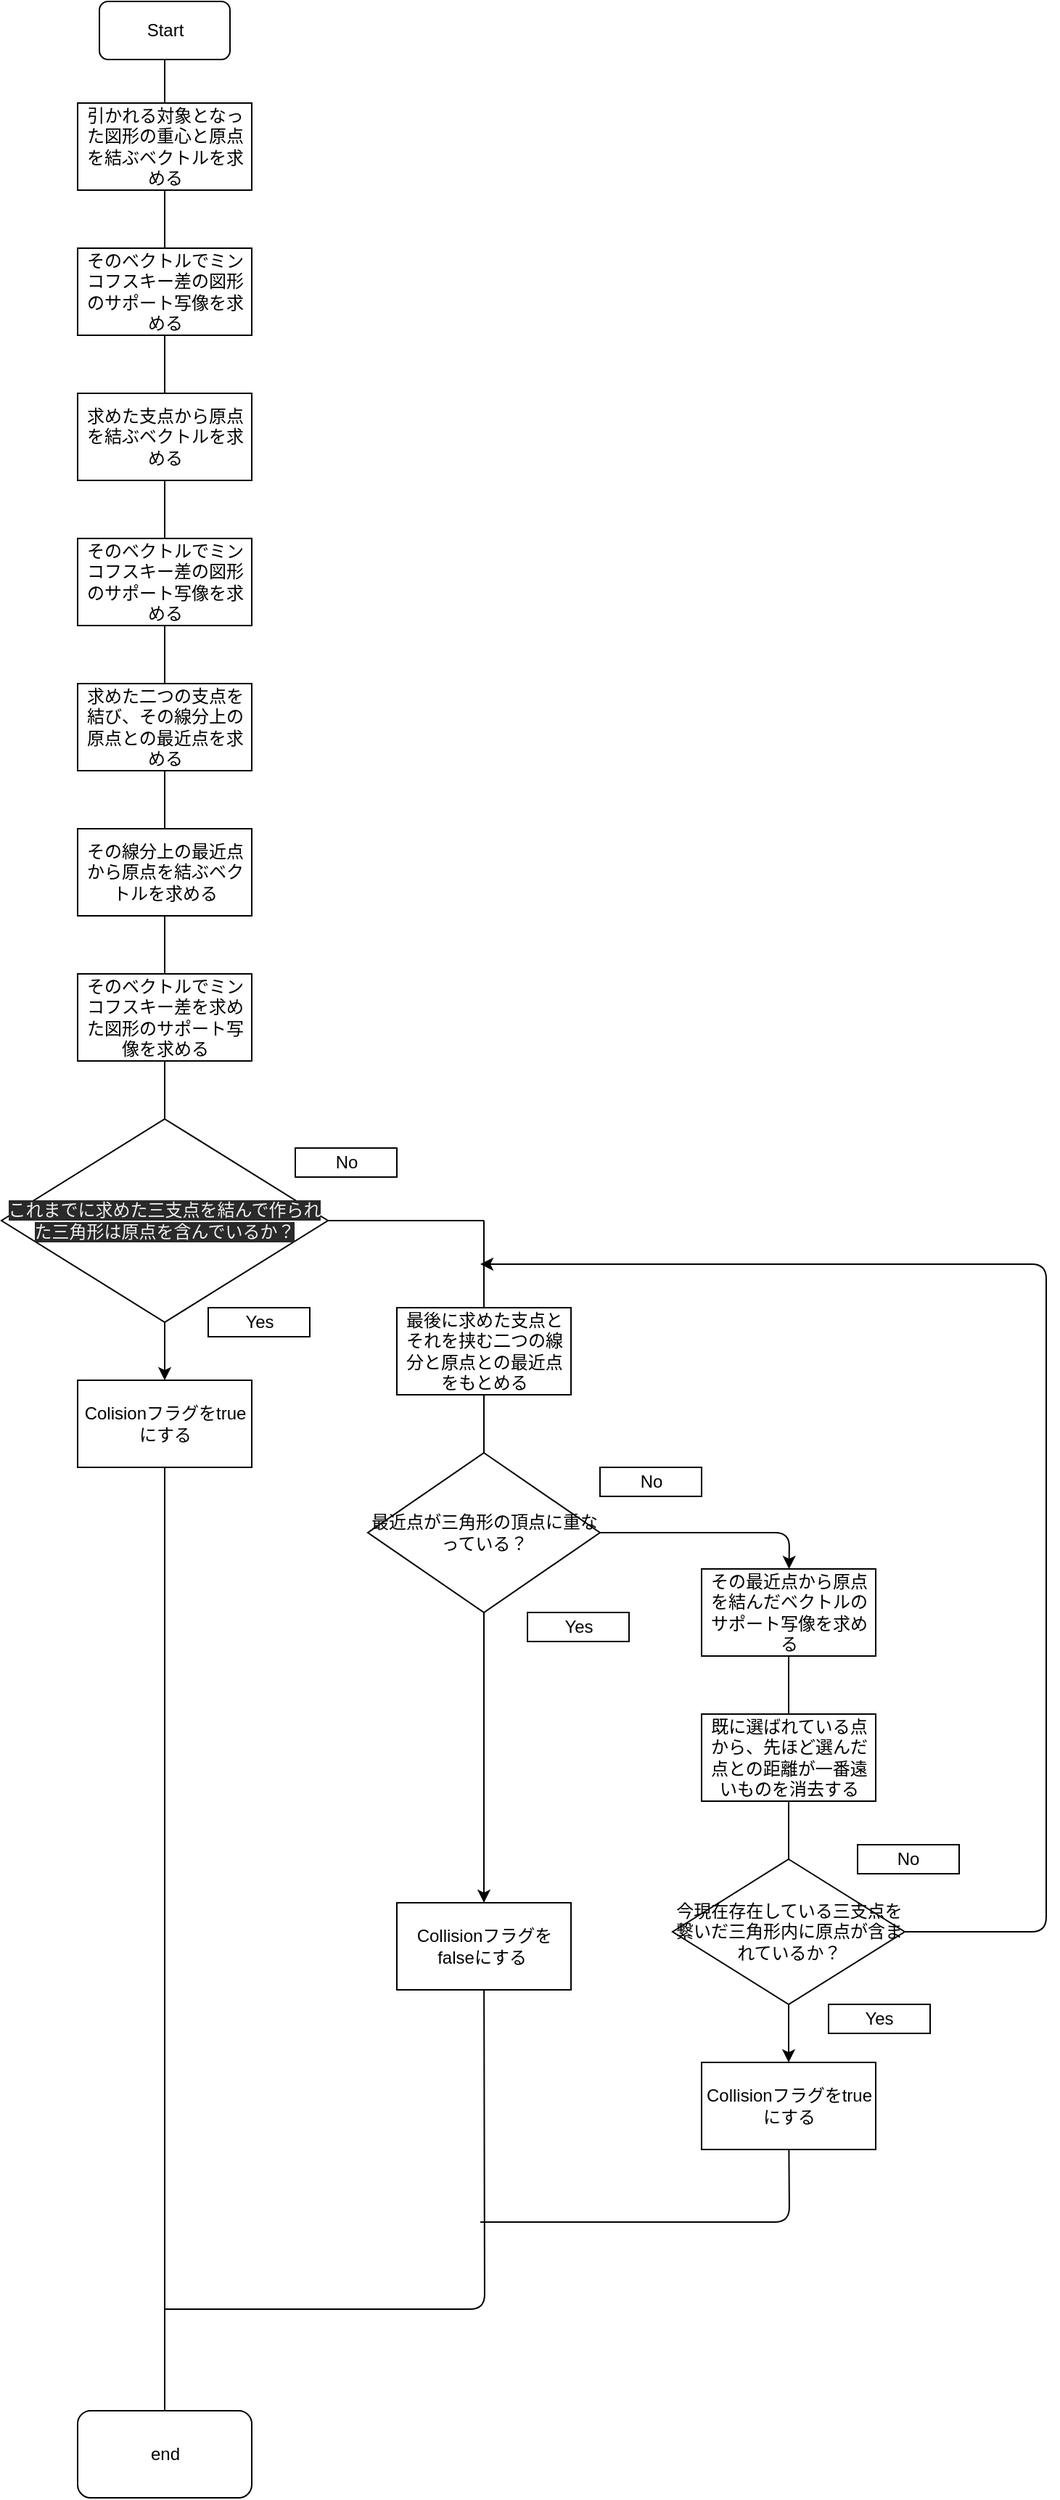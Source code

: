 <mxfile version="13.10.0" type="embed">
    <diagram id="0Gj9gpTwv_mEAL3eeQjb" name="Page-1">
        <mxGraphModel dx="950" dy="593" grid="1" gridSize="10" guides="1" tooltips="1" connect="1" arrows="1" fold="1" page="1" pageScale="1" pageWidth="850" pageHeight="1100" math="0" shadow="0">
            <root>
                <mxCell id="0"/>
                <mxCell id="1" parent="0"/>
                <mxCell id="2" value="Start" style="rounded=1;whiteSpace=wrap;html=1;" parent="1" vertex="1">
                    <mxGeometry x="107.5" y="10" width="90" height="40" as="geometry"/>
                </mxCell>
                <mxCell id="3" value="引かれる対象となった図形の重心と原点を結ぶベクトルを求める" style="rounded=0;whiteSpace=wrap;html=1;" parent="1" vertex="1">
                    <mxGeometry x="92.5" y="80" width="120" height="60" as="geometry"/>
                </mxCell>
                <mxCell id="4" value="そのベクトルでミンコフスキー差の図形のサポート写像を求める" style="rounded=0;whiteSpace=wrap;html=1;" parent="1" vertex="1">
                    <mxGeometry x="92.5" y="180" width="120" height="60" as="geometry"/>
                </mxCell>
                <mxCell id="5" value="" style="endArrow=none;html=1;entryX=0.5;entryY=1;entryDx=0;entryDy=0;exitX=0.5;exitY=0;exitDx=0;exitDy=0;" parent="1" source="4" target="3" edge="1">
                    <mxGeometry width="50" height="50" relative="1" as="geometry">
                        <mxPoint x="182.5" y="370" as="sourcePoint"/>
                        <mxPoint x="162.5" y="139" as="targetPoint"/>
                    </mxGeometry>
                </mxCell>
                <mxCell id="6" value="" style="endArrow=none;html=1;" parent="1" source="3" target="2" edge="1">
                    <mxGeometry width="50" height="50" relative="1" as="geometry">
                        <mxPoint x="162.5" y="120" as="sourcePoint"/>
                        <mxPoint x="232.5" y="320" as="targetPoint"/>
                    </mxGeometry>
                </mxCell>
                <mxCell id="8" value="求めた支点から原点を結ぶベクトルを求める" style="rounded=0;whiteSpace=wrap;html=1;" parent="1" vertex="1">
                    <mxGeometry x="92.5" y="280" width="120" height="60" as="geometry"/>
                </mxCell>
                <mxCell id="9" value="そのベクトルでミンコフスキー差の図形のサポート写像を求める" style="rounded=0;whiteSpace=wrap;html=1;" parent="1" vertex="1">
                    <mxGeometry x="92.5" y="380" width="120" height="60" as="geometry"/>
                </mxCell>
                <mxCell id="10" value="求めた二つの支点を結び、その線分上の原点との最近点を求める" style="rounded=0;whiteSpace=wrap;html=1;" parent="1" vertex="1">
                    <mxGeometry x="92.5" y="480" width="120" height="60" as="geometry"/>
                </mxCell>
                <mxCell id="11" value="その線分上の最近点から原点を結ぶベクトルを求める" style="rounded=0;whiteSpace=wrap;html=1;" parent="1" vertex="1">
                    <mxGeometry x="92.5" y="580" width="120" height="60" as="geometry"/>
                </mxCell>
                <mxCell id="12" value="そのベクトルでミンコフスキー差を求めた図形のサポート写像を求める" style="rounded=0;whiteSpace=wrap;html=1;" parent="1" vertex="1">
                    <mxGeometry x="92.5" y="680" width="120" height="60" as="geometry"/>
                </mxCell>
                <mxCell id="14" value="&lt;span style=&quot;color: rgb(240 , 240 , 240) ; font-family: &amp;#34;helvetica&amp;#34; ; font-size: 12px ; font-style: normal ; font-weight: 400 ; letter-spacing: normal ; text-align: center ; text-indent: 0px ; text-transform: none ; word-spacing: 0px ; background-color: rgb(42 , 42 , 42) ; display: inline ; float: none&quot;&gt;これまでに求めた三支点を結んで作られた三角形は原点を含んでいるか？&lt;/span&gt;" style="rhombus;whiteSpace=wrap;html=1;" parent="1" vertex="1">
                    <mxGeometry x="40" y="780" width="225" height="140" as="geometry"/>
                </mxCell>
                <mxCell id="17" value="" style="endArrow=none;html=1;" parent="1" source="8" target="4" edge="1">
                    <mxGeometry width="50" height="50" relative="1" as="geometry">
                        <mxPoint x="152.5" y="320" as="sourcePoint"/>
                        <mxPoint x="232.5" y="770" as="targetPoint"/>
                    </mxGeometry>
                </mxCell>
                <mxCell id="19" value="" style="endArrow=none;html=1;" parent="1" target="10" edge="1">
                    <mxGeometry width="50" height="50" relative="1" as="geometry">
                        <mxPoint x="192.5" y="540" as="sourcePoint"/>
                        <mxPoint x="242.5" y="490" as="targetPoint"/>
                    </mxGeometry>
                </mxCell>
                <mxCell id="21" value="" style="endArrow=none;html=1;" parent="1" source="10" target="9" edge="1">
                    <mxGeometry width="50" height="50" relative="1" as="geometry">
                        <mxPoint x="192.5" y="540" as="sourcePoint"/>
                        <mxPoint x="242.5" y="490" as="targetPoint"/>
                    </mxGeometry>
                </mxCell>
                <mxCell id="22" value="" style="endArrow=none;html=1;" parent="1" source="9" target="8" edge="1">
                    <mxGeometry width="50" height="50" relative="1" as="geometry">
                        <mxPoint x="192.5" y="540" as="sourcePoint"/>
                        <mxPoint x="242.5" y="490" as="targetPoint"/>
                    </mxGeometry>
                </mxCell>
                <mxCell id="23" value="" style="endArrow=none;html=1;" parent="1" source="11" target="10" edge="1">
                    <mxGeometry width="50" height="50" relative="1" as="geometry">
                        <mxPoint x="192.5" y="540" as="sourcePoint"/>
                        <mxPoint x="242.5" y="490" as="targetPoint"/>
                    </mxGeometry>
                </mxCell>
                <mxCell id="24" value="" style="endArrow=none;html=1;" parent="1" source="12" target="14" edge="1">
                    <mxGeometry width="50" height="50" relative="1" as="geometry">
                        <mxPoint x="192.5" y="540" as="sourcePoint"/>
                        <mxPoint x="242.5" y="490" as="targetPoint"/>
                    </mxGeometry>
                </mxCell>
                <mxCell id="25" value="" style="endArrow=none;html=1;" parent="1" source="11" target="12" edge="1">
                    <mxGeometry width="50" height="50" relative="1" as="geometry">
                        <mxPoint x="192.5" y="540" as="sourcePoint"/>
                        <mxPoint x="242.5" y="490" as="targetPoint"/>
                    </mxGeometry>
                </mxCell>
                <mxCell id="26" value="Yes" style="rounded=0;whiteSpace=wrap;html=1;" parent="1" vertex="1">
                    <mxGeometry x="182.5" y="910" width="70" height="20" as="geometry"/>
                </mxCell>
                <mxCell id="27" value="" style="endArrow=classic;html=1;" parent="1" source="14" target="29" edge="1">
                    <mxGeometry width="50" height="50" relative="1" as="geometry">
                        <mxPoint x="122.5" y="930" as="sourcePoint"/>
                        <mxPoint x="152.5" y="960" as="targetPoint"/>
                    </mxGeometry>
                </mxCell>
                <mxCell id="28" value="end" style="rounded=1;whiteSpace=wrap;html=1;" parent="1" vertex="1">
                    <mxGeometry x="92.5" y="1670" width="120" height="60" as="geometry"/>
                </mxCell>
                <mxCell id="29" value="Colisionフラグをtrueにする" style="rounded=0;whiteSpace=wrap;html=1;" parent="1" vertex="1">
                    <mxGeometry x="92.5" y="960" width="120" height="60" as="geometry"/>
                </mxCell>
                <mxCell id="30" value="" style="endArrow=none;html=1;entryX=0.5;entryY=0;entryDx=0;entryDy=0;" parent="1" source="29" target="28" edge="1">
                    <mxGeometry width="50" height="50" relative="1" as="geometry">
                        <mxPoint x="212.5" y="960" as="sourcePoint"/>
                        <mxPoint x="262.5" y="910" as="targetPoint"/>
                    </mxGeometry>
                </mxCell>
                <mxCell id="31" value="No" style="rounded=0;whiteSpace=wrap;html=1;" parent="1" vertex="1">
                    <mxGeometry x="242.5" y="800" width="70" height="20" as="geometry"/>
                </mxCell>
                <mxCell id="32" value="最後に求めた支点とそれを挟む二つの線分と原点との最近点をもとめる" style="rounded=0;whiteSpace=wrap;html=1;" parent="1" vertex="1">
                    <mxGeometry x="312.5" y="910" width="120" height="60" as="geometry"/>
                </mxCell>
                <mxCell id="34" value="" style="endArrow=none;html=1;" parent="1" source="14" edge="1">
                    <mxGeometry width="50" height="50" relative="1" as="geometry">
                        <mxPoint x="452.5" y="830" as="sourcePoint"/>
                        <mxPoint x="372.5" y="850" as="targetPoint"/>
                    </mxGeometry>
                </mxCell>
                <mxCell id="35" value="" style="endArrow=none;html=1;" parent="1" source="32" edge="1">
                    <mxGeometry width="50" height="50" relative="1" as="geometry">
                        <mxPoint x="302.5" y="880" as="sourcePoint"/>
                        <mxPoint x="372.5" y="850" as="targetPoint"/>
                    </mxGeometry>
                </mxCell>
                <mxCell id="36" value="最近点が三角形の頂点に重なっている？" style="rhombus;whiteSpace=wrap;html=1;" parent="1" vertex="1">
                    <mxGeometry x="292.5" y="1010" width="160" height="110" as="geometry"/>
                </mxCell>
                <mxCell id="37" value="" style="endArrow=none;html=1;" parent="1" source="36" target="32" edge="1">
                    <mxGeometry width="50" height="50" relative="1" as="geometry">
                        <mxPoint x="302.5" y="929" as="sourcePoint"/>
                        <mxPoint x="352.5" y="880" as="targetPoint"/>
                    </mxGeometry>
                </mxCell>
                <mxCell id="38" value="Yes" style="rounded=0;whiteSpace=wrap;html=1;" parent="1" vertex="1">
                    <mxGeometry x="402.5" y="1120" width="70" height="20" as="geometry"/>
                </mxCell>
                <mxCell id="41" value="No" style="rounded=0;whiteSpace=wrap;html=1;" parent="1" vertex="1">
                    <mxGeometry x="452.5" y="1020" width="70" height="20" as="geometry"/>
                </mxCell>
                <mxCell id="42" value="Collisionフラグをfalseにする&amp;nbsp;" style="rounded=0;whiteSpace=wrap;html=1;" parent="1" vertex="1">
                    <mxGeometry x="312.5" y="1320" width="120" height="60" as="geometry"/>
                </mxCell>
                <mxCell id="43" value="" style="endArrow=classic;html=1;entryX=0.5;entryY=0;entryDx=0;entryDy=0;" parent="1" source="36" target="42" edge="1">
                    <mxGeometry width="50" height="50" relative="1" as="geometry">
                        <mxPoint x="282.5" y="1120" as="sourcePoint"/>
                        <mxPoint x="332.5" y="1070" as="targetPoint"/>
                    </mxGeometry>
                </mxCell>
                <mxCell id="44" value="" style="endArrow=none;html=1;" parent="1" source="42" edge="1">
                    <mxGeometry width="50" height="50" relative="1" as="geometry">
                        <mxPoint x="282.5" y="1120" as="sourcePoint"/>
                        <mxPoint x="153" y="1600" as="targetPoint"/>
                        <Array as="points">
                            <mxPoint x="373" y="1600"/>
                        </Array>
                    </mxGeometry>
                </mxCell>
                <mxCell id="45" value="その最近点から原点を結んだベクトルのサポート写像を求める" style="rounded=0;whiteSpace=wrap;html=1;" vertex="1" parent="1">
                    <mxGeometry x="522.5" y="1090" width="120" height="60" as="geometry"/>
                </mxCell>
                <mxCell id="47" value="" style="endArrow=classic;html=1;" edge="1" parent="1" source="36" target="45">
                    <mxGeometry width="50" height="50" relative="1" as="geometry">
                        <mxPoint x="580" y="1220" as="sourcePoint"/>
                        <mxPoint x="630" y="1170" as="targetPoint"/>
                        <Array as="points">
                            <mxPoint x="583" y="1065"/>
                        </Array>
                    </mxGeometry>
                </mxCell>
                <mxCell id="48" value="既に選ばれている点から、先ほど選んだ点との距離が一番遠いものを消去する" style="rounded=0;whiteSpace=wrap;html=1;" vertex="1" parent="1">
                    <mxGeometry x="522.5" y="1190" width="120" height="60" as="geometry"/>
                </mxCell>
                <mxCell id="49" value="" style="endArrow=none;html=1;" edge="1" parent="1" source="48" target="45">
                    <mxGeometry width="50" height="50" relative="1" as="geometry">
                        <mxPoint x="582" y="1230" as="sourcePoint"/>
                        <mxPoint x="630" y="1370" as="targetPoint"/>
                    </mxGeometry>
                </mxCell>
                <mxCell id="51" value="今現在存在している三支点を繋いだ三角形内に原点が含まれているか？" style="rhombus;whiteSpace=wrap;html=1;" vertex="1" parent="1">
                    <mxGeometry x="502.5" y="1290" width="160" height="100" as="geometry"/>
                </mxCell>
                <mxCell id="52" value="" style="endArrow=none;html=1;" edge="1" parent="1" source="51" target="48">
                    <mxGeometry width="50" height="50" relative="1" as="geometry">
                        <mxPoint x="400" y="1350" as="sourcePoint"/>
                        <mxPoint x="450" y="1300" as="targetPoint"/>
                    </mxGeometry>
                </mxCell>
                <mxCell id="53" value="No" style="rounded=0;whiteSpace=wrap;html=1;" vertex="1" parent="1">
                    <mxGeometry x="630" y="1280" width="70" height="20" as="geometry"/>
                </mxCell>
                <mxCell id="54" value="" style="endArrow=classic;html=1;" edge="1" parent="1" source="51">
                    <mxGeometry width="50" height="50" relative="1" as="geometry">
                        <mxPoint x="400" y="1240" as="sourcePoint"/>
                        <mxPoint x="370" y="880" as="targetPoint"/>
                        <Array as="points">
                            <mxPoint x="760" y="1340"/>
                            <mxPoint x="760" y="880"/>
                        </Array>
                    </mxGeometry>
                </mxCell>
                <mxCell id="56" value="Yes" style="rounded=0;whiteSpace=wrap;html=1;" vertex="1" parent="1">
                    <mxGeometry x="610" y="1390" width="70" height="20" as="geometry"/>
                </mxCell>
                <mxCell id="58" value="Collisionフラグをtrueにする" style="rounded=0;whiteSpace=wrap;html=1;" vertex="1" parent="1">
                    <mxGeometry x="522.5" y="1430" width="120" height="60" as="geometry"/>
                </mxCell>
                <mxCell id="59" value="" style="endArrow=classic;html=1;" edge="1" parent="1" source="51" target="58">
                    <mxGeometry width="50" height="50" relative="1" as="geometry">
                        <mxPoint x="400" y="1470" as="sourcePoint"/>
                        <mxPoint x="450" y="1420" as="targetPoint"/>
                    </mxGeometry>
                </mxCell>
                <mxCell id="60" value="" style="endArrow=none;html=1;" edge="1" parent="1" source="58">
                    <mxGeometry width="50" height="50" relative="1" as="geometry">
                        <mxPoint x="400" y="1470" as="sourcePoint"/>
                        <mxPoint x="370" y="1540" as="targetPoint"/>
                        <Array as="points">
                            <mxPoint x="583" y="1540"/>
                        </Array>
                    </mxGeometry>
                </mxCell>
            </root>
        </mxGraphModel>
    </diagram>
</mxfile>